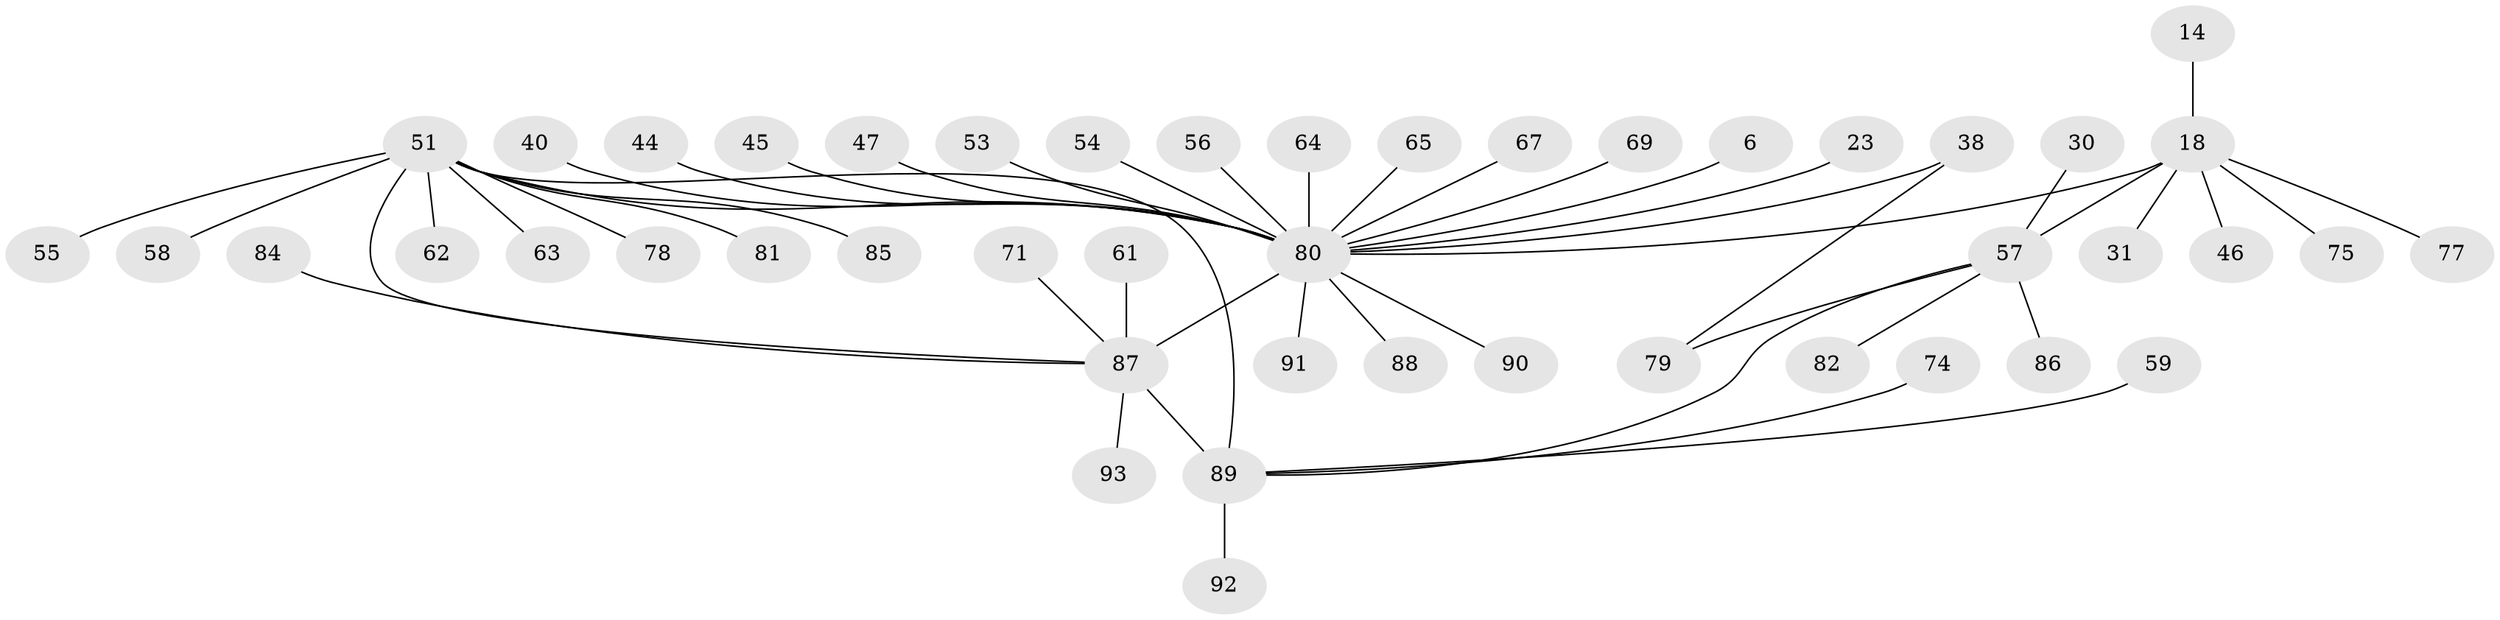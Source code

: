 // original degree distribution, {13: 0.021505376344086023, 3: 0.07526881720430108, 11: 0.010752688172043012, 10: 0.010752688172043012, 4: 0.021505376344086023, 1: 0.5698924731182796, 2: 0.20430107526881722, 15: 0.010752688172043012, 6: 0.053763440860215055, 5: 0.021505376344086023}
// Generated by graph-tools (version 1.1) at 2025/48/03/09/25 04:48:36]
// undirected, 46 vertices, 49 edges
graph export_dot {
graph [start="1"]
  node [color=gray90,style=filled];
  6;
  14;
  18 [super="+7"];
  23;
  30;
  31;
  38 [super="+5"];
  40;
  44;
  45;
  46;
  47 [super="+39"];
  51 [super="+48+43+35"];
  53;
  54 [super="+22"];
  55;
  56;
  57 [super="+25+15"];
  58;
  59;
  61;
  62;
  63;
  64;
  65;
  67;
  69;
  71;
  74 [super="+60"];
  75;
  77;
  78;
  79 [super="+73"];
  80 [super="+19+29+3"];
  81;
  82;
  84 [super="+83"];
  85 [super="+70"];
  86;
  87 [super="+37+68+66"];
  88;
  89 [super="+17+36+49"];
  90 [super="+32"];
  91;
  92;
  93 [super="+76"];
  6 -- 80;
  14 -- 18;
  18 -- 80 [weight=5];
  18 -- 75;
  18 -- 77;
  18 -- 46;
  18 -- 31;
  18 -- 57 [weight=3];
  23 -- 80;
  30 -- 57;
  38 -- 80 [weight=3];
  38 -- 79;
  40 -- 80;
  44 -- 80;
  45 -- 80;
  47 -- 80;
  51 -- 63;
  51 -- 81;
  51 -- 80 [weight=5];
  51 -- 55;
  51 -- 58;
  51 -- 78;
  51 -- 85;
  51 -- 87;
  51 -- 89 [weight=2];
  51 -- 62;
  53 -- 80;
  54 -- 80;
  56 -- 80;
  57 -- 86;
  57 -- 89;
  57 -- 82;
  57 -- 79;
  59 -- 89;
  61 -- 87;
  64 -- 80;
  65 -- 80;
  67 -- 80;
  69 -- 80;
  71 -- 87;
  74 -- 89;
  80 -- 88;
  80 -- 91;
  80 -- 90;
  80 -- 87 [weight=2];
  84 -- 87;
  87 -- 93;
  87 -- 89 [weight=2];
  89 -- 92;
}
